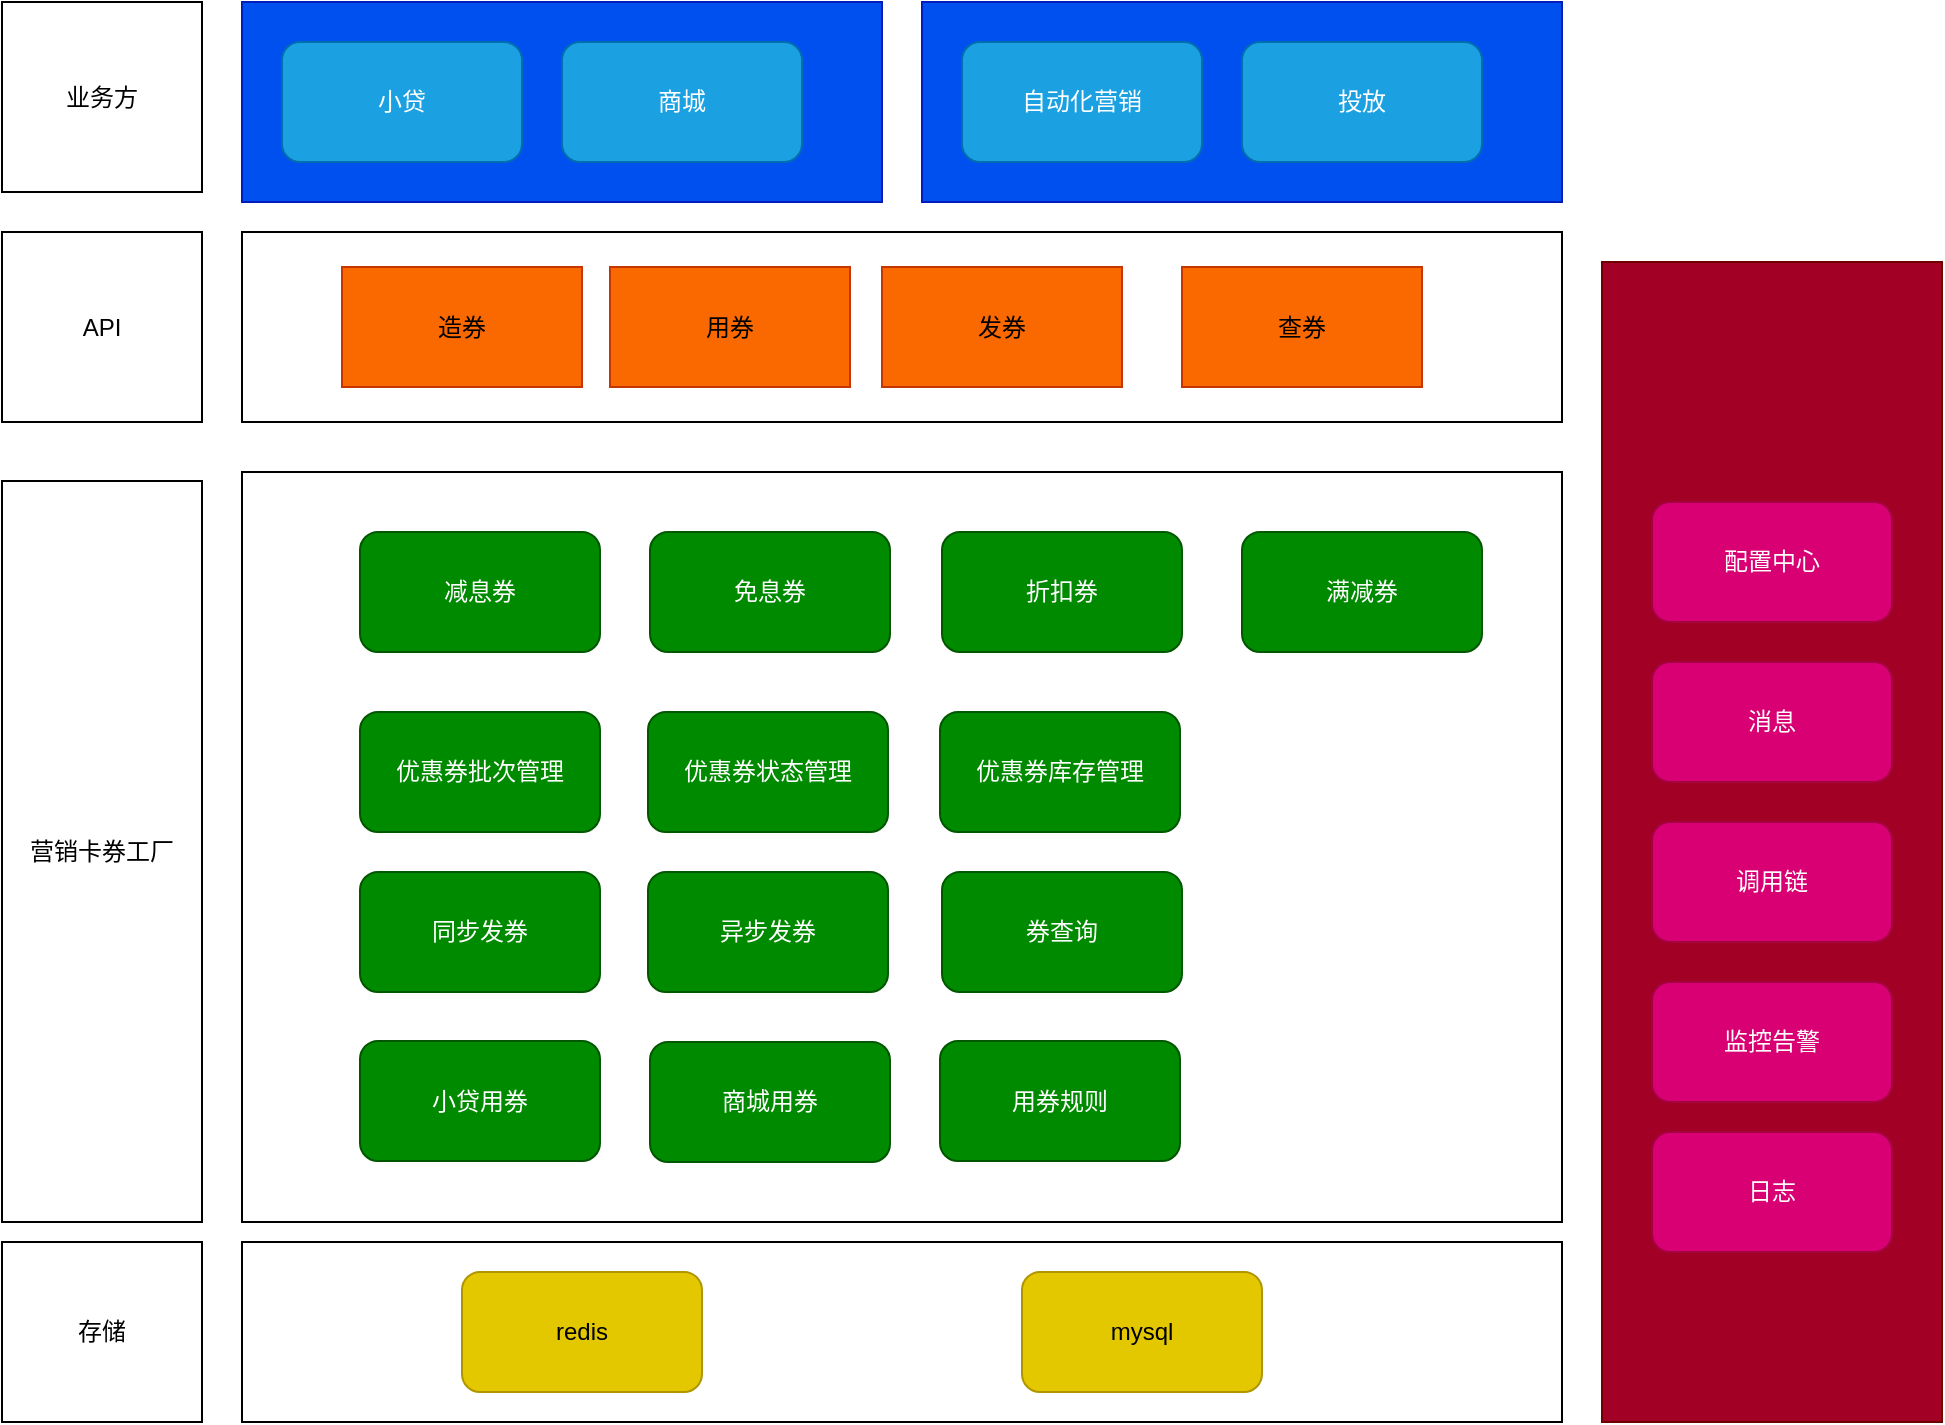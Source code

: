 <mxfile version="21.3.8" type="github">
  <diagram name="第 1 页" id="jMfAu-QE-5I-FUhLeWBo">
    <mxGraphModel dx="1050" dy="1786" grid="1" gridSize="10" guides="1" tooltips="1" connect="1" arrows="1" fold="1" page="1" pageScale="1" pageWidth="827" pageHeight="1169" math="0" shadow="0">
      <root>
        <mxCell id="0" />
        <mxCell id="1" parent="0" />
        <mxCell id="PQ8wlHGpd4nPLxzC1of1-40" value="" style="rounded=0;whiteSpace=wrap;html=1;" vertex="1" parent="1">
          <mxGeometry x="150" y="35" width="660" height="95" as="geometry" />
        </mxCell>
        <mxCell id="PQ8wlHGpd4nPLxzC1of1-30" value="" style="rounded=0;whiteSpace=wrap;html=1;" vertex="1" parent="1">
          <mxGeometry x="150" y="540" width="660" height="90" as="geometry" />
        </mxCell>
        <mxCell id="PQ8wlHGpd4nPLxzC1of1-23" value="" style="rounded=0;whiteSpace=wrap;html=1;fillColor=#a20025;fontColor=#ffffff;strokeColor=#6F0000;" vertex="1" parent="1">
          <mxGeometry x="830" y="50" width="170" height="580" as="geometry" />
        </mxCell>
        <mxCell id="PQ8wlHGpd4nPLxzC1of1-16" value="" style="rounded=0;whiteSpace=wrap;html=1;" vertex="1" parent="1">
          <mxGeometry x="150" y="155" width="660" height="375" as="geometry" />
        </mxCell>
        <mxCell id="PQ8wlHGpd4nPLxzC1of1-3" value="优惠券批次管理" style="rounded=1;whiteSpace=wrap;html=1;fillColor=#008a00;fontColor=#ffffff;strokeColor=#005700;" vertex="1" parent="1">
          <mxGeometry x="209" y="275" width="120" height="60" as="geometry" />
        </mxCell>
        <mxCell id="PQ8wlHGpd4nPLxzC1of1-4" value="优惠券状态管理" style="rounded=1;whiteSpace=wrap;html=1;fillColor=#008a00;fontColor=#ffffff;strokeColor=#005700;" vertex="1" parent="1">
          <mxGeometry x="353" y="275" width="120" height="60" as="geometry" />
        </mxCell>
        <mxCell id="PQ8wlHGpd4nPLxzC1of1-5" value="优惠券库存管理" style="rounded=1;whiteSpace=wrap;html=1;fillColor=#008a00;fontColor=#ffffff;strokeColor=#005700;" vertex="1" parent="1">
          <mxGeometry x="499" y="275" width="120" height="60" as="geometry" />
        </mxCell>
        <mxCell id="PQ8wlHGpd4nPLxzC1of1-6" value="同步发券" style="rounded=1;whiteSpace=wrap;html=1;fillColor=#008a00;fontColor=#ffffff;strokeColor=#005700;" vertex="1" parent="1">
          <mxGeometry x="209" y="355" width="120" height="60" as="geometry" />
        </mxCell>
        <mxCell id="PQ8wlHGpd4nPLxzC1of1-7" value="异步发券" style="rounded=1;whiteSpace=wrap;html=1;fillColor=#008a00;fontColor=#ffffff;strokeColor=#005700;" vertex="1" parent="1">
          <mxGeometry x="353" y="355" width="120" height="60" as="geometry" />
        </mxCell>
        <mxCell id="PQ8wlHGpd4nPLxzC1of1-10" value="减息券" style="rounded=1;whiteSpace=wrap;html=1;fillColor=#008a00;fontColor=#ffffff;strokeColor=#005700;" vertex="1" parent="1">
          <mxGeometry x="209" y="185" width="120" height="60" as="geometry" />
        </mxCell>
        <mxCell id="PQ8wlHGpd4nPLxzC1of1-11" value="免息券" style="rounded=1;whiteSpace=wrap;html=1;fillColor=#008a00;fontColor=#ffffff;strokeColor=#005700;" vertex="1" parent="1">
          <mxGeometry x="354" y="185" width="120" height="60" as="geometry" />
        </mxCell>
        <mxCell id="PQ8wlHGpd4nPLxzC1of1-12" value="折扣券" style="rounded=1;whiteSpace=wrap;html=1;fillColor=#008a00;fontColor=#ffffff;strokeColor=#005700;" vertex="1" parent="1">
          <mxGeometry x="500" y="185" width="120" height="60" as="geometry" />
        </mxCell>
        <mxCell id="PQ8wlHGpd4nPLxzC1of1-13" value="满减券" style="rounded=1;whiteSpace=wrap;html=1;fillColor=#008a00;fontColor=#ffffff;strokeColor=#005700;" vertex="1" parent="1">
          <mxGeometry x="650" y="185" width="120" height="60" as="geometry" />
        </mxCell>
        <mxCell id="PQ8wlHGpd4nPLxzC1of1-14" value="小贷用券" style="rounded=1;whiteSpace=wrap;html=1;fillColor=#008a00;fontColor=#ffffff;strokeColor=#005700;" vertex="1" parent="1">
          <mxGeometry x="209" y="439.5" width="120" height="60" as="geometry" />
        </mxCell>
        <mxCell id="PQ8wlHGpd4nPLxzC1of1-15" value="商城用券" style="rounded=1;whiteSpace=wrap;html=1;fillColor=#008a00;fontColor=#ffffff;strokeColor=#005700;" vertex="1" parent="1">
          <mxGeometry x="354" y="440" width="120" height="60" as="geometry" />
        </mxCell>
        <mxCell id="PQ8wlHGpd4nPLxzC1of1-18" value="配置中心" style="rounded=1;whiteSpace=wrap;html=1;fillColor=#d80073;fontColor=#ffffff;strokeColor=#A50040;" vertex="1" parent="1">
          <mxGeometry x="855" y="170" width="120" height="60" as="geometry" />
        </mxCell>
        <mxCell id="PQ8wlHGpd4nPLxzC1of1-19" value="消息" style="rounded=1;whiteSpace=wrap;html=1;fillColor=#d80073;fontColor=#ffffff;strokeColor=#A50040;" vertex="1" parent="1">
          <mxGeometry x="855" y="250" width="120" height="60" as="geometry" />
        </mxCell>
        <mxCell id="PQ8wlHGpd4nPLxzC1of1-20" value="调用链" style="rounded=1;whiteSpace=wrap;html=1;fillColor=#d80073;fontColor=#ffffff;strokeColor=#A50040;" vertex="1" parent="1">
          <mxGeometry x="855" y="330" width="120" height="60" as="geometry" />
        </mxCell>
        <mxCell id="PQ8wlHGpd4nPLxzC1of1-21" value="监控告警" style="rounded=1;whiteSpace=wrap;html=1;fillColor=#d80073;fontColor=#ffffff;strokeColor=#A50040;" vertex="1" parent="1">
          <mxGeometry x="855" y="410" width="120" height="60" as="geometry" />
        </mxCell>
        <mxCell id="PQ8wlHGpd4nPLxzC1of1-22" value="日志" style="rounded=1;whiteSpace=wrap;html=1;fillColor=#d80073;fontColor=#ffffff;strokeColor=#A50040;" vertex="1" parent="1">
          <mxGeometry x="855" y="485" width="120" height="60" as="geometry" />
        </mxCell>
        <mxCell id="PQ8wlHGpd4nPLxzC1of1-24" value="redis" style="rounded=1;whiteSpace=wrap;html=1;fillColor=#e3c800;fontColor=#000000;strokeColor=#B09500;" vertex="1" parent="1">
          <mxGeometry x="260" y="555" width="120" height="60" as="geometry" />
        </mxCell>
        <mxCell id="PQ8wlHGpd4nPLxzC1of1-27" value="mysql" style="rounded=1;whiteSpace=wrap;html=1;fillColor=#e3c800;fontColor=#000000;strokeColor=#B09500;" vertex="1" parent="1">
          <mxGeometry x="540" y="555" width="120" height="60" as="geometry" />
        </mxCell>
        <mxCell id="PQ8wlHGpd4nPLxzC1of1-28" value="营销卡券工厂" style="rounded=0;whiteSpace=wrap;html=1;" vertex="1" parent="1">
          <mxGeometry x="30" y="159.5" width="100" height="370.5" as="geometry" />
        </mxCell>
        <mxCell id="PQ8wlHGpd4nPLxzC1of1-29" value="存储" style="rounded=0;whiteSpace=wrap;html=1;" vertex="1" parent="1">
          <mxGeometry x="30" y="540" width="100" height="90" as="geometry" />
        </mxCell>
        <mxCell id="PQ8wlHGpd4nPLxzC1of1-32" value="券查询" style="rounded=1;whiteSpace=wrap;html=1;fillColor=#008a00;fontColor=#ffffff;strokeColor=#005700;" vertex="1" parent="1">
          <mxGeometry x="500" y="355" width="120" height="60" as="geometry" />
        </mxCell>
        <mxCell id="PQ8wlHGpd4nPLxzC1of1-33" value="用券规则" style="rounded=1;whiteSpace=wrap;html=1;fillColor=#008a00;fontColor=#ffffff;strokeColor=#005700;" vertex="1" parent="1">
          <mxGeometry x="499" y="439.5" width="120" height="60" as="geometry" />
        </mxCell>
        <mxCell id="PQ8wlHGpd4nPLxzC1of1-37" value="" style="group" vertex="1" connectable="0" parent="1">
          <mxGeometry x="150" y="-80" width="660" height="100" as="geometry" />
        </mxCell>
        <mxCell id="PQ8wlHGpd4nPLxzC1of1-17" value="" style="rounded=0;whiteSpace=wrap;html=1;fillColor=#0050ef;fontColor=#ffffff;strokeColor=#001DBC;" vertex="1" parent="PQ8wlHGpd4nPLxzC1of1-37">
          <mxGeometry width="320" height="100" as="geometry" />
        </mxCell>
        <mxCell id="PQ8wlHGpd4nPLxzC1of1-1" value="小贷" style="rounded=1;whiteSpace=wrap;html=1;fillColor=#1ba1e2;fontColor=#ffffff;strokeColor=#006EAF;" vertex="1" parent="PQ8wlHGpd4nPLxzC1of1-37">
          <mxGeometry x="20" y="20" width="120" height="60" as="geometry" />
        </mxCell>
        <mxCell id="PQ8wlHGpd4nPLxzC1of1-2" value="商城" style="rounded=1;whiteSpace=wrap;html=1;fillColor=#1ba1e2;fontColor=#ffffff;strokeColor=#006EAF;" vertex="1" parent="PQ8wlHGpd4nPLxzC1of1-37">
          <mxGeometry x="160" y="20" width="120" height="60" as="geometry" />
        </mxCell>
        <mxCell id="PQ8wlHGpd4nPLxzC1of1-34" value="" style="rounded=0;whiteSpace=wrap;html=1;fillColor=#0050ef;fontColor=#ffffff;strokeColor=#001DBC;" vertex="1" parent="PQ8wlHGpd4nPLxzC1of1-37">
          <mxGeometry x="340" width="320" height="100" as="geometry" />
        </mxCell>
        <mxCell id="PQ8wlHGpd4nPLxzC1of1-35" value="自动化营销" style="rounded=1;whiteSpace=wrap;html=1;fillColor=#1ba1e2;fontColor=#ffffff;strokeColor=#006EAF;" vertex="1" parent="PQ8wlHGpd4nPLxzC1of1-37">
          <mxGeometry x="360" y="20" width="120" height="60" as="geometry" />
        </mxCell>
        <mxCell id="PQ8wlHGpd4nPLxzC1of1-36" value="投放" style="rounded=1;whiteSpace=wrap;html=1;fillColor=#1ba1e2;fontColor=#ffffff;strokeColor=#006EAF;" vertex="1" parent="PQ8wlHGpd4nPLxzC1of1-37">
          <mxGeometry x="500" y="20" width="120" height="60" as="geometry" />
        </mxCell>
        <mxCell id="PQ8wlHGpd4nPLxzC1of1-39" value="造券" style="rounded=0;whiteSpace=wrap;html=1;fillColor=#fa6800;fontColor=#000000;strokeColor=#C73500;" vertex="1" parent="1">
          <mxGeometry x="200" y="52.5" width="120" height="60" as="geometry" />
        </mxCell>
        <mxCell id="PQ8wlHGpd4nPLxzC1of1-41" value="API" style="rounded=0;whiteSpace=wrap;html=1;" vertex="1" parent="1">
          <mxGeometry x="30" y="35" width="100" height="95" as="geometry" />
        </mxCell>
        <mxCell id="PQ8wlHGpd4nPLxzC1of1-42" value="用券" style="rounded=0;whiteSpace=wrap;html=1;fillColor=#fa6800;fontColor=#000000;strokeColor=#C73500;" vertex="1" parent="1">
          <mxGeometry x="334" y="52.5" width="120" height="60" as="geometry" />
        </mxCell>
        <mxCell id="PQ8wlHGpd4nPLxzC1of1-45" value="查券" style="rounded=0;whiteSpace=wrap;html=1;fillColor=#fa6800;fontColor=#000000;strokeColor=#C73500;" vertex="1" parent="1">
          <mxGeometry x="620" y="52.5" width="120" height="60" as="geometry" />
        </mxCell>
        <mxCell id="PQ8wlHGpd4nPLxzC1of1-46" value="发券" style="rounded=0;whiteSpace=wrap;html=1;fillColor=#fa6800;fontColor=#000000;strokeColor=#C73500;" vertex="1" parent="1">
          <mxGeometry x="470" y="52.5" width="120" height="60" as="geometry" />
        </mxCell>
        <mxCell id="PQ8wlHGpd4nPLxzC1of1-47" value="业务方" style="rounded=0;whiteSpace=wrap;html=1;" vertex="1" parent="1">
          <mxGeometry x="30" y="-80" width="100" height="95" as="geometry" />
        </mxCell>
      </root>
    </mxGraphModel>
  </diagram>
</mxfile>
